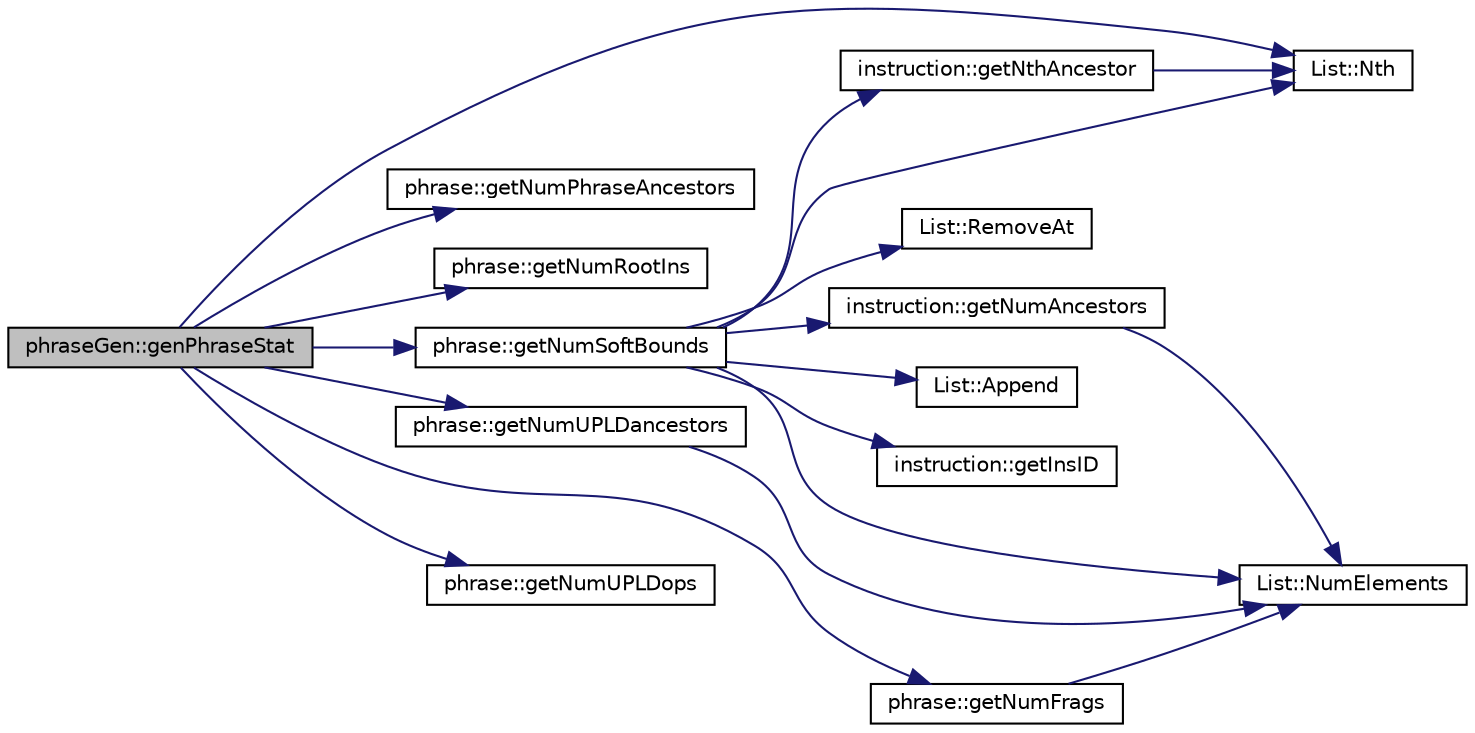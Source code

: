 digraph G
{
  edge [fontname="Helvetica",fontsize="10",labelfontname="Helvetica",labelfontsize="10"];
  node [fontname="Helvetica",fontsize="10",shape=record];
  rankdir=LR;
  Node1 [label="phraseGen::genPhraseStat",height=0.2,width=0.4,color="black", fillcolor="grey75", style="filled" fontcolor="black"];
  Node1 -> Node2 [color="midnightblue",fontsize="10",style="solid",fontname="Helvetica"];
  Node2 [label="phrase::getNumFrags",height=0.2,width=0.4,color="black", fillcolor="white", style="filled",URL="$classphrase.html#aad5e612377e6573abc754ad5b9dc2618"];
  Node2 -> Node3 [color="midnightblue",fontsize="10",style="solid",fontname="Helvetica"];
  Node3 [label="List::NumElements",height=0.2,width=0.4,color="black", fillcolor="white", style="filled",URL="$classList.html#ac2e9d50f703b01bf643fa6ce50837c26"];
  Node1 -> Node4 [color="midnightblue",fontsize="10",style="solid",fontname="Helvetica"];
  Node4 [label="phrase::getNumPhraseAncestors",height=0.2,width=0.4,color="black", fillcolor="white", style="filled",URL="$classphrase.html#a8233a60f6da58ab8a72762da871e202f"];
  Node1 -> Node5 [color="midnightblue",fontsize="10",style="solid",fontname="Helvetica"];
  Node5 [label="phrase::getNumRootIns",height=0.2,width=0.4,color="black", fillcolor="white", style="filled",URL="$classphrase.html#a15938fc7a89b507ee68da569a8446552"];
  Node1 -> Node6 [color="midnightblue",fontsize="10",style="solid",fontname="Helvetica"];
  Node6 [label="phrase::getNumSoftBounds",height=0.2,width=0.4,color="black", fillcolor="white", style="filled",URL="$classphrase.html#afed9a471ff76a9155ccf016441753456"];
  Node6 -> Node7 [color="midnightblue",fontsize="10",style="solid",fontname="Helvetica"];
  Node7 [label="List::Append",height=0.2,width=0.4,color="black", fillcolor="white", style="filled",URL="$classList.html#a473190098e38206d0125b0737245e613"];
  Node6 -> Node8 [color="midnightblue",fontsize="10",style="solid",fontname="Helvetica"];
  Node8 [label="instruction::getInsID",height=0.2,width=0.4,color="black", fillcolor="white", style="filled",URL="$classinstruction.html#a0856c8a7411c298a51cd8d8d5e2f8b12"];
  Node6 -> Node9 [color="midnightblue",fontsize="10",style="solid",fontname="Helvetica"];
  Node9 [label="instruction::getNthAncestor",height=0.2,width=0.4,color="black", fillcolor="white", style="filled",URL="$classinstruction.html#aee9c18eaa3dfe56eacc82ac31b8231d5"];
  Node9 -> Node10 [color="midnightblue",fontsize="10",style="solid",fontname="Helvetica"];
  Node10 [label="List::Nth",height=0.2,width=0.4,color="black", fillcolor="white", style="filled",URL="$classList.html#a5eb964816de33c85e1d46658ddf8c6c4"];
  Node6 -> Node11 [color="midnightblue",fontsize="10",style="solid",fontname="Helvetica"];
  Node11 [label="instruction::getNumAncestors",height=0.2,width=0.4,color="black", fillcolor="white", style="filled",URL="$classinstruction.html#a2e29e3536ad20c65b6c7b76ba6e37ad8"];
  Node11 -> Node3 [color="midnightblue",fontsize="10",style="solid",fontname="Helvetica"];
  Node6 -> Node10 [color="midnightblue",fontsize="10",style="solid",fontname="Helvetica"];
  Node6 -> Node3 [color="midnightblue",fontsize="10",style="solid",fontname="Helvetica"];
  Node6 -> Node12 [color="midnightblue",fontsize="10",style="solid",fontname="Helvetica"];
  Node12 [label="List::RemoveAt",height=0.2,width=0.4,color="black", fillcolor="white", style="filled",URL="$classList.html#af17f72d263f90d53ea8501b5b1853470"];
  Node1 -> Node13 [color="midnightblue",fontsize="10",style="solid",fontname="Helvetica"];
  Node13 [label="phrase::getNumUPLDancestors",height=0.2,width=0.4,color="black", fillcolor="white", style="filled",URL="$classphrase.html#abcf56d6bce291a90c7a95f336b9230ea"];
  Node13 -> Node3 [color="midnightblue",fontsize="10",style="solid",fontname="Helvetica"];
  Node1 -> Node14 [color="midnightblue",fontsize="10",style="solid",fontname="Helvetica"];
  Node14 [label="phrase::getNumUPLDops",height=0.2,width=0.4,color="black", fillcolor="white", style="filled",URL="$classphrase.html#a48e689fefaabe6f63f6987e25fd70159"];
  Node1 -> Node10 [color="midnightblue",fontsize="10",style="solid",fontname="Helvetica"];
}
